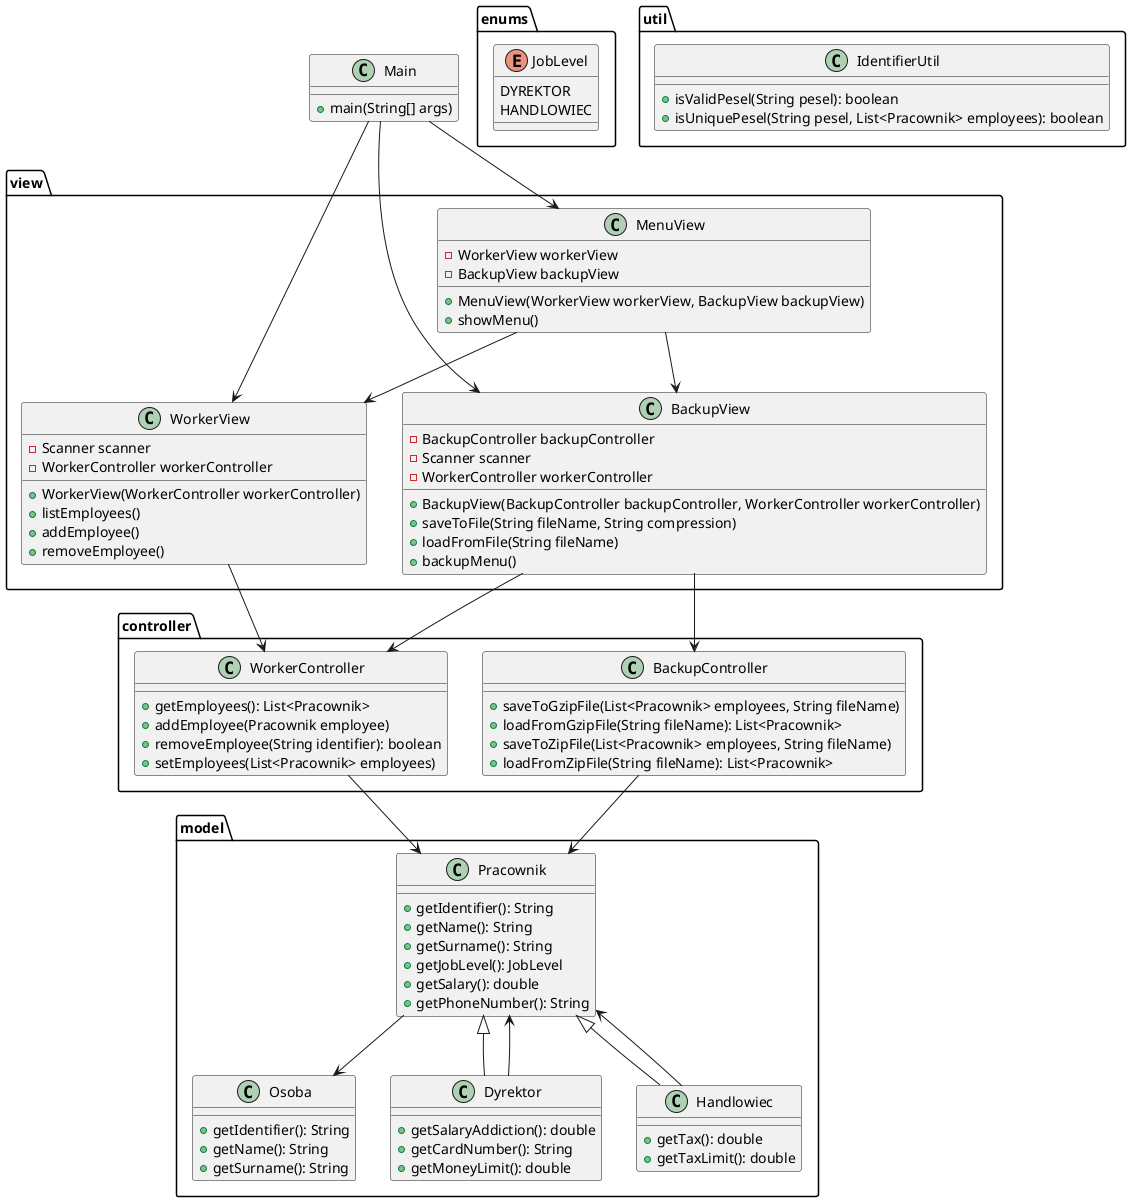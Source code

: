 @startuml

package view {
    class WorkerView {
        - Scanner scanner
        - WorkerController workerController
        + WorkerView(WorkerController workerController)
        + listEmployees()
        + addEmployee()
        + removeEmployee()
    }

    class BackupView {
        - BackupController backupController
        - Scanner scanner
        - WorkerController workerController
        + BackupView(BackupController backupController, WorkerController workerController)
        + saveToFile(String fileName, String compression)
        + loadFromFile(String fileName)
        + backupMenu()
    }

    class MenuView {
        - WorkerView workerView
        - BackupView backupView
        + MenuView(WorkerView workerView, BackupView backupView)
        + showMenu()
    }
}

package controller {
    class WorkerController {
        + getEmployees(): List<Pracownik>
        + addEmployee(Pracownik employee)
        + removeEmployee(String identifier): boolean
        + setEmployees(List<Pracownik> employees)
    }

    class BackupController {
        + saveToGzipFile(List<Pracownik> employees, String fileName)
        + loadFromGzipFile(String fileName): List<Pracownik>
        + saveToZipFile(List<Pracownik> employees, String fileName)
        + loadFromZipFile(String fileName): List<Pracownik>
    }
}

package model {
    class Osoba {
        + getIdentifier(): String
        + getName(): String
        + getSurname(): String
    }

    class Pracownik {
        + getIdentifier(): String
        + getName(): String
        + getSurname(): String
        + getJobLevel(): JobLevel
        + getSalary(): double
        + getPhoneNumber(): String
    }

    class Dyrektor extends Pracownik {
        + getSalaryAddiction(): double
        + getCardNumber(): String
        + getMoneyLimit(): double
    }

    class Handlowiec extends Pracownik {
        + getTax(): double
        + getTaxLimit(): double
    }
}

package enums {
    enum JobLevel {
        DYREKTOR
        HANDLOWIEC
    }
}

package util {
    class IdentifierUtil {
        + isValidPesel(String pesel): boolean
        + isUniquePesel(String pesel, List<Pracownik> employees): boolean
    }
}

class Main {
    + main(String[] args)
}

view.WorkerView --> controller.WorkerController
view.BackupView --> controller.BackupController
view.BackupView --> controller.WorkerController
view.MenuView --> view.WorkerView
view.MenuView --> view.BackupView
controller.WorkerController --> model.Pracownik
controller.BackupController --> model.Pracownik
model.Pracownik --> model.Osoba
model.Dyrektor --> model.Pracownik
model.Handlowiec --> model.Pracownik
Main --> view.WorkerView
Main --> view.BackupView
Main --> view.MenuView

@enduml
